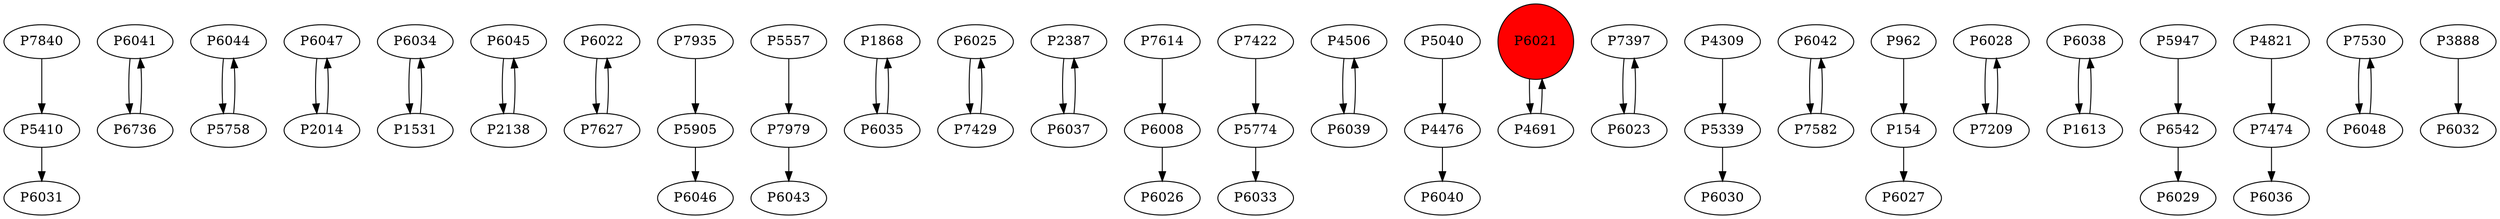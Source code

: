 digraph {
	P7840 -> P5410
	P6041 -> P6736
	P6044 -> P5758
	P6047 -> P2014
	P6034 -> P1531
	P6045 -> P2138
	P6022 -> P7627
	P7627 -> P6022
	P7935 -> P5905
	P7979 -> P6043
	P1868 -> P6035
	P6025 -> P7429
	P2387 -> P6037
	P6008 -> P6026
	P7422 -> P5774
	P4506 -> P6039
	P5040 -> P4476
	P6021 -> P4691
	P6035 -> P1868
	P7397 -> P6023
	P4309 -> P5339
	P6736 -> P6041
	P6042 -> P7582
	P962 -> P154
	P1531 -> P6034
	P6028 -> P7209
	P6038 -> P1613
	P7614 -> P6008
	P5758 -> P6044
	P4691 -> P6021
	P5947 -> P6542
	P6023 -> P7397
	P7474 -> P6036
	P6542 -> P6029
	P1613 -> P6038
	P6039 -> P4506
	P7530 -> P6048
	P4476 -> P6040
	P7209 -> P6028
	P6048 -> P7530
	P5905 -> P6046
	P5557 -> P7979
	P7429 -> P6025
	P2138 -> P6045
	P154 -> P6027
	P3888 -> P6032
	P5339 -> P6030
	P6037 -> P2387
	P5410 -> P6031
	P7582 -> P6042
	P5774 -> P6033
	P4821 -> P7474
	P2014 -> P6047
	P6021 [shape=circle]
	P6021 [style=filled]
	P6021 [fillcolor=red]
}